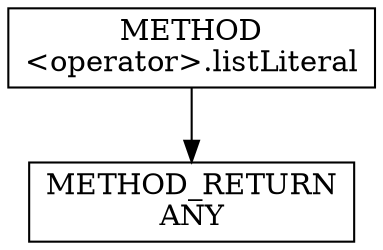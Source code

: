 digraph "&lt;operator&gt;.listLiteral" {  
node [shape="rect"];  
"111669149735" [label = <METHOD<BR/>&lt;operator&gt;.listLiteral> ]
"128849018919" [label = <METHOD_RETURN<BR/>ANY> ]
  "111669149735" -> "128849018919" 
}
